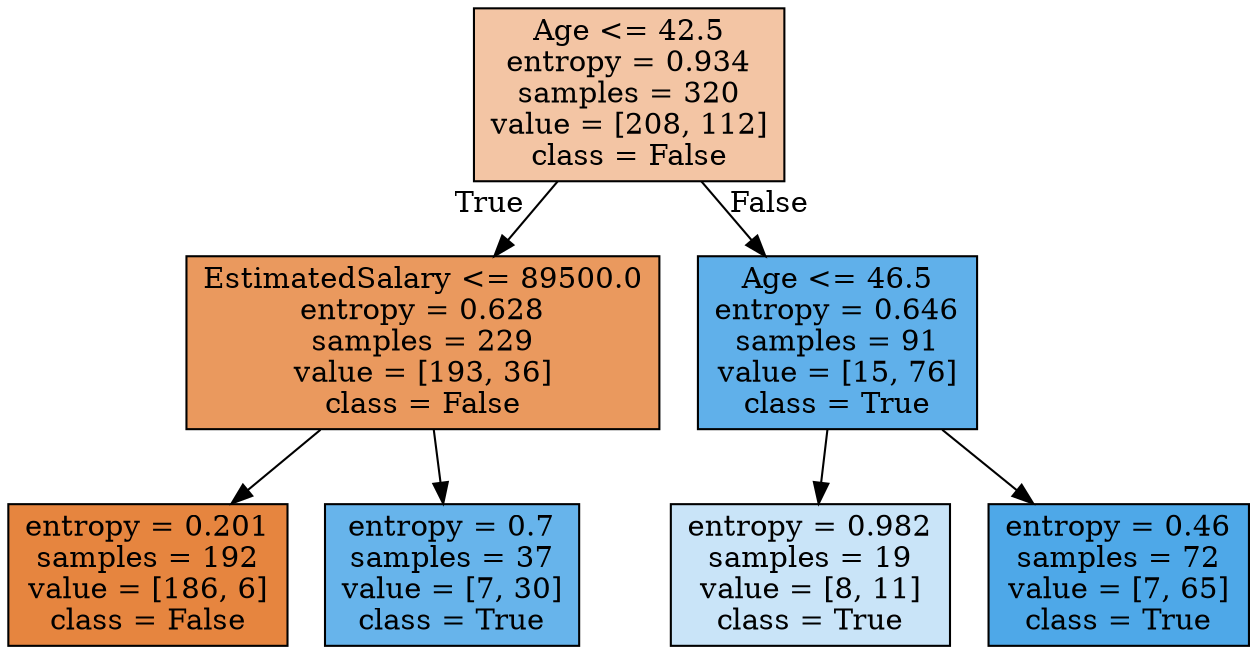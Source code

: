 digraph Tree {
node [shape=box, style="filled", color="black"] ;
0 [label="Age <= 42.5\nentropy = 0.934\nsamples = 320\nvalue = [208, 112]\nclass = False", fillcolor="#f3c5a4"] ;
1 [label="EstimatedSalary <= 89500.0\nentropy = 0.628\nsamples = 229\nvalue = [193, 36]\nclass = False", fillcolor="#ea995e"] ;
0 -> 1 [labeldistance=2.5, labelangle=45, headlabel="True"] ;
2 [label="entropy = 0.201\nsamples = 192\nvalue = [186, 6]\nclass = False", fillcolor="#e6853f"] ;
1 -> 2 ;
3 [label="entropy = 0.7\nsamples = 37\nvalue = [7, 30]\nclass = True", fillcolor="#67b4eb"] ;
1 -> 3 ;
4 [label="Age <= 46.5\nentropy = 0.646\nsamples = 91\nvalue = [15, 76]\nclass = True", fillcolor="#60b0ea"] ;
0 -> 4 [labeldistance=2.5, labelangle=-45, headlabel="False"] ;
5 [label="entropy = 0.982\nsamples = 19\nvalue = [8, 11]\nclass = True", fillcolor="#c9e4f8"] ;
4 -> 5 ;
6 [label="entropy = 0.46\nsamples = 72\nvalue = [7, 65]\nclass = True", fillcolor="#4ea8e8"] ;
4 -> 6 ;
}